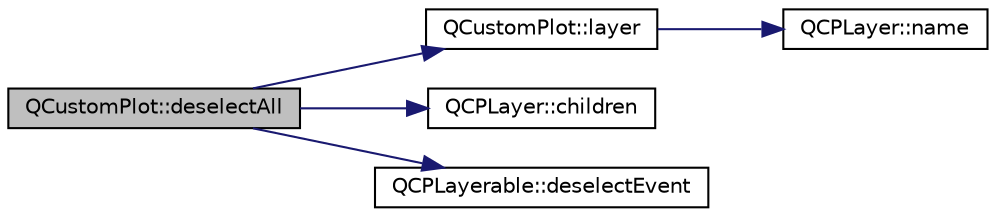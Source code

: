 digraph "QCustomPlot::deselectAll"
{
  edge [fontname="Helvetica",fontsize="10",labelfontname="Helvetica",labelfontsize="10"];
  node [fontname="Helvetica",fontsize="10",shape=record];
  rankdir="LR";
  Node237 [label="QCustomPlot::deselectAll",height=0.2,width=0.4,color="black", fillcolor="grey75", style="filled", fontcolor="black"];
  Node237 -> Node238 [color="midnightblue",fontsize="10",style="solid",fontname="Helvetica"];
  Node238 [label="QCustomPlot::layer",height=0.2,width=0.4,color="black", fillcolor="white", style="filled",URL="$dd/d9b/class_q_custom_plot.html#a0a96244e7773b242ef23c32b7bdfb159"];
  Node238 -> Node239 [color="midnightblue",fontsize="10",style="solid",fontname="Helvetica"];
  Node239 [label="QCPLayer::name",height=0.2,width=0.4,color="black", fillcolor="white", style="filled",URL="$d9/dfe/class_q_c_p_layer.html#a37806f662b50b588fb1029a14fc5ef50"];
  Node237 -> Node240 [color="midnightblue",fontsize="10",style="solid",fontname="Helvetica"];
  Node240 [label="QCPLayer::children",height=0.2,width=0.4,color="black", fillcolor="white", style="filled",URL="$d9/dfe/class_q_c_p_layer.html#a183b90941fc78f0b136edd77c5fb6966"];
  Node237 -> Node241 [color="midnightblue",fontsize="10",style="solid",fontname="Helvetica"];
  Node241 [label="QCPLayerable::deselectEvent",height=0.2,width=0.4,color="black", fillcolor="white", style="filled",URL="$d6/d4d/class_q_c_p_layerable.html#ae546370644a5551c76af739afc008bee"];
}
